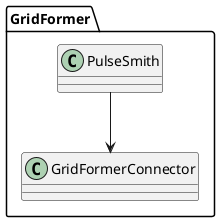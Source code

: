 @startuml
package GridFormer {
  class PulseSmith
  class GridFormerConnector
}
PulseSmith --> GridFormerConnector
@enduml
